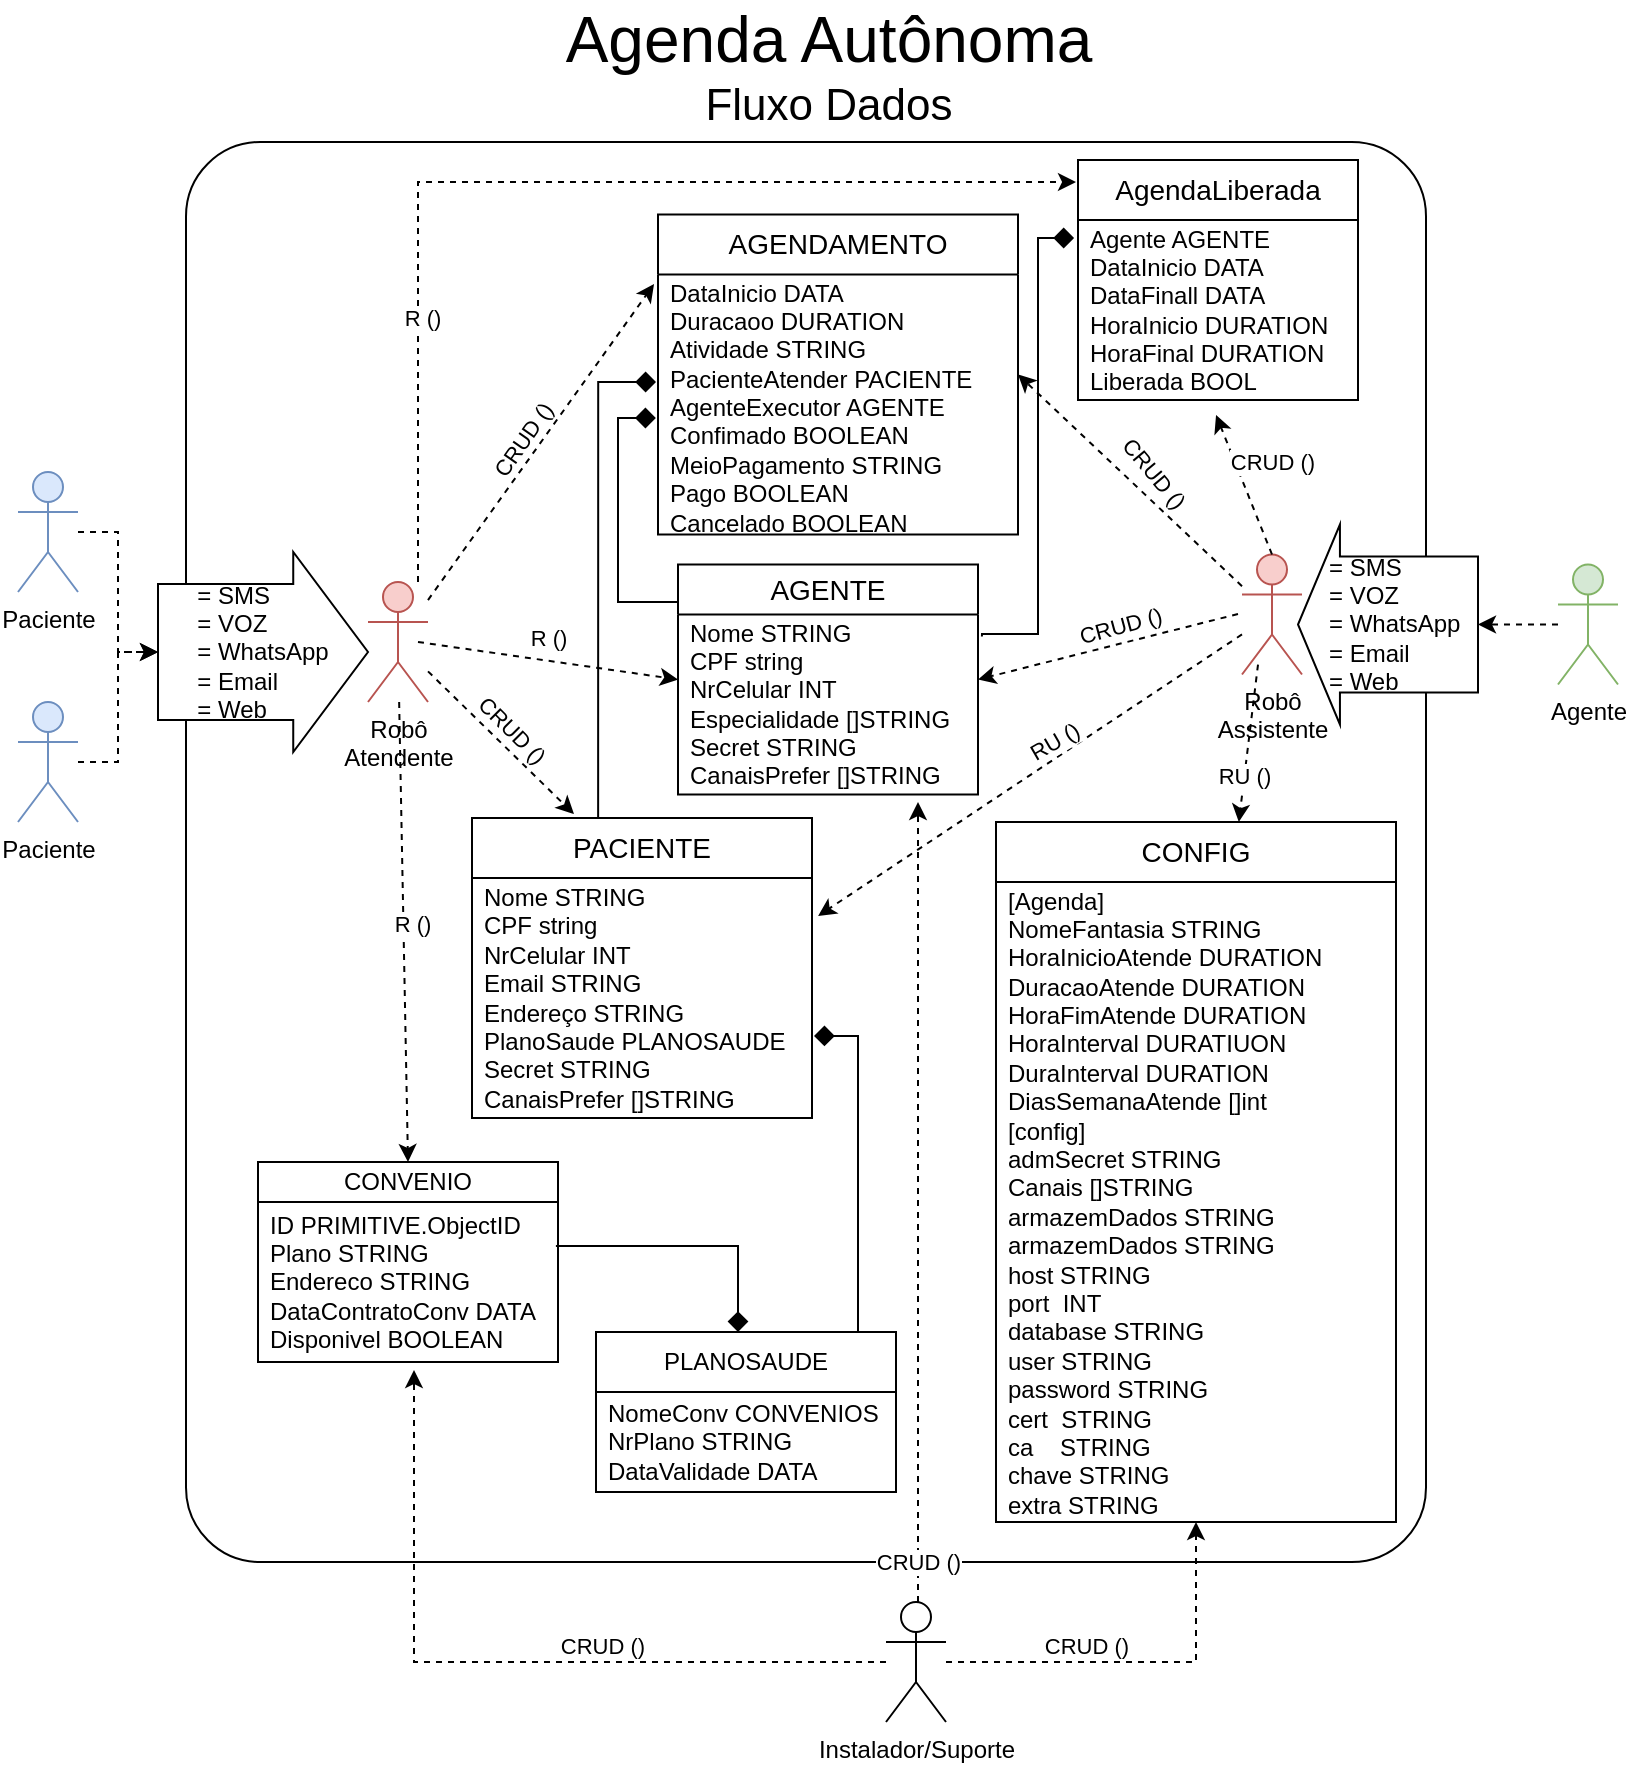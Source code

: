 <mxfile version="22.1.11" type="github" pages="2">
  <diagram name="Página-1" id="RvI4aXW_b_MmsLsYXffE">
    <mxGraphModel dx="1043" dy="1826" grid="1" gridSize="10" guides="1" tooltips="1" connect="1" arrows="1" fold="1" page="1" pageScale="1" pageWidth="827" pageHeight="1169" math="0" shadow="0">
      <root>
        <mxCell id="0" />
        <mxCell id="1" parent="0" />
        <mxCell id="ttyMI5n3wmWFBCh5jmVv-16" value="" style="rounded=1;whiteSpace=wrap;html=1;arcSize=6;" parent="1" vertex="1">
          <mxGeometry x="104" y="-90" width="620" height="710" as="geometry" />
        </mxCell>
        <mxCell id="ttyMI5n3wmWFBCh5jmVv-18" style="edgeStyle=orthogonalEdgeStyle;rounded=0;orthogonalLoop=1;jettySize=auto;html=1;entryX=0;entryY=0.5;entryDx=0;entryDy=0;entryPerimeter=0;dashed=1;" parent="1" source="ttyMI5n3wmWFBCh5jmVv-1" target="ttyMI5n3wmWFBCh5jmVv-32" edge="1">
          <mxGeometry relative="1" as="geometry" />
        </mxCell>
        <mxCell id="ttyMI5n3wmWFBCh5jmVv-1" value="Paciente" style="shape=umlActor;verticalLabelPosition=bottom;verticalAlign=top;html=1;outlineConnect=0;fillColor=#dae8fc;strokeColor=#6c8ebf;" parent="1" vertex="1">
          <mxGeometry x="20" y="75" width="30" height="60" as="geometry" />
        </mxCell>
        <mxCell id="ttyMI5n3wmWFBCh5jmVv-40" style="edgeStyle=orthogonalEdgeStyle;rounded=0;orthogonalLoop=1;jettySize=auto;html=1;entryX=0;entryY=0.5;entryDx=0;entryDy=0;entryPerimeter=0;dashed=1;" parent="1" source="ttyMI5n3wmWFBCh5jmVv-2" target="ttyMI5n3wmWFBCh5jmVv-43" edge="1">
          <mxGeometry relative="1" as="geometry" />
        </mxCell>
        <mxCell id="ttyMI5n3wmWFBCh5jmVv-2" value="Agente" style="shape=umlActor;verticalLabelPosition=bottom;verticalAlign=top;html=1;outlineConnect=0;fillColor=#d5e8d4;strokeColor=#82b366;" parent="1" vertex="1">
          <mxGeometry x="790" y="121.25" width="30" height="60" as="geometry" />
        </mxCell>
        <mxCell id="ttyMI5n3wmWFBCh5jmVv-5" value="Paciente" style="shape=umlActor;verticalLabelPosition=bottom;verticalAlign=top;html=1;outlineConnect=0;fillColor=#dae8fc;strokeColor=#6c8ebf;" parent="1" vertex="1">
          <mxGeometry x="20" y="190" width="30" height="60" as="geometry" />
        </mxCell>
        <mxCell id="ttyMI5n3wmWFBCh5jmVv-12" value="&lt;font style=&quot;font-size: 14px;&quot;&gt;AGENDAMENTO&lt;/font&gt;" style="swimlane;fontStyle=0;childLayout=stackLayout;horizontal=1;startSize=30;horizontalStack=0;resizeParent=1;resizeParentMax=0;resizeLast=0;collapsible=1;marginBottom=0;whiteSpace=wrap;html=1;" parent="1" vertex="1">
          <mxGeometry x="340" y="-53.75" width="180" height="160" as="geometry">
            <mxRectangle x="340" y="-70" width="120" height="30" as="alternateBounds" />
          </mxGeometry>
        </mxCell>
        <mxCell id="ttyMI5n3wmWFBCh5jmVv-13" value="DataInicio DATA&lt;br style=&quot;border-color: var(--border-color); text-align: center;&quot;&gt;&lt;span style=&quot;text-align: center;&quot;&gt;Duracaoo DURATION&lt;/span&gt;&lt;br style=&quot;border-color: var(--border-color); text-align: center;&quot;&gt;&lt;span style=&quot;text-align: center;&quot;&gt;Atividade STRING&lt;/span&gt;&lt;br style=&quot;border-color: var(--border-color); text-align: center;&quot;&gt;PacienteAtender PACIENTE&lt;br style=&quot;border-color: var(--border-color);&quot;&gt;&lt;span style=&quot;text-align: center;&quot;&gt;AgenteExecutor AGENTE&lt;/span&gt;&lt;br style=&quot;border-color: var(--border-color); text-align: center;&quot;&gt;&lt;span style=&quot;text-align: center;&quot;&gt;Confimado BOOLEAN&lt;/span&gt;&lt;span style=&quot;text-align: center;&quot;&gt;&lt;br&gt;MeioPagamento STRING&lt;br&gt;Pago BOOLEAN&lt;br&gt;Cancelado BOOLEAN&lt;br&gt;&lt;/span&gt;" style="text;strokeColor=none;fillColor=none;align=left;verticalAlign=middle;spacingLeft=4;spacingRight=4;overflow=hidden;points=[[0,0.5],[1,0.5]];portConstraint=eastwest;rotatable=0;whiteSpace=wrap;html=1;" parent="ttyMI5n3wmWFBCh5jmVv-12" vertex="1">
          <mxGeometry y="30" width="180" height="130" as="geometry" />
        </mxCell>
        <mxCell id="ttyMI5n3wmWFBCh5jmVv-20" value="" style="endArrow=classic;html=1;rounded=0;entryX=-0.011;entryY=0.037;entryDx=0;entryDy=0;dashed=1;entryPerimeter=0;" parent="1" source="ttyMI5n3wmWFBCh5jmVv-30" target="ttyMI5n3wmWFBCh5jmVv-13" edge="1">
          <mxGeometry width="50" height="50" relative="1" as="geometry">
            <mxPoint x="290" y="150" as="sourcePoint" />
            <mxPoint x="210" y="110" as="targetPoint" />
          </mxGeometry>
        </mxCell>
        <mxCell id="ttyMI5n3wmWFBCh5jmVv-21" value="CRUD ()" style="edgeLabel;html=1;align=center;verticalAlign=middle;resizable=0;points=[];rotation=-55;" parent="ttyMI5n3wmWFBCh5jmVv-20" vertex="1" connectable="0">
          <mxGeometry x="-0.265" y="2" relative="1" as="geometry">
            <mxPoint x="7" y="-21" as="offset" />
          </mxGeometry>
        </mxCell>
        <mxCell id="ttyMI5n3wmWFBCh5jmVv-23" value="&lt;font style=&quot;font-size: 14px;&quot;&gt;PACIENTE&lt;/font&gt;" style="swimlane;fontStyle=0;childLayout=stackLayout;horizontal=1;startSize=30;horizontalStack=0;resizeParent=1;resizeParentMax=0;resizeLast=0;collapsible=1;marginBottom=0;whiteSpace=wrap;html=1;" parent="1" vertex="1">
          <mxGeometry x="247" y="248" width="170" height="150" as="geometry">
            <mxRectangle x="244" y="270" width="90" height="30" as="alternateBounds" />
          </mxGeometry>
        </mxCell>
        <mxCell id="ttyMI5n3wmWFBCh5jmVv-24" value="Nome STRING&lt;br&gt;CPF string&lt;br&gt;NrCelular INT&lt;br&gt;Email STRING&lt;br&gt;Endereço STRING&lt;br&gt;PlanoSaude PLANOSAUDE&lt;br&gt;Secret STRING&lt;br&gt;CanaisPrefer []STRING" style="text;strokeColor=none;fillColor=none;align=left;verticalAlign=middle;spacingLeft=4;spacingRight=4;overflow=hidden;points=[[0,0.5],[1,0.5]];portConstraint=eastwest;rotatable=0;whiteSpace=wrap;html=1;" parent="ttyMI5n3wmWFBCh5jmVv-23" vertex="1">
          <mxGeometry y="30" width="170" height="120" as="geometry" />
        </mxCell>
        <mxCell id="ttyMI5n3wmWFBCh5jmVv-27" value="" style="endArrow=classic;html=1;rounded=0;entryX=0.3;entryY=-0.013;entryDx=0;entryDy=0;dashed=1;entryPerimeter=0;" parent="1" source="ttyMI5n3wmWFBCh5jmVv-30" target="ttyMI5n3wmWFBCh5jmVv-23" edge="1">
          <mxGeometry width="50" height="50" relative="1" as="geometry">
            <mxPoint x="290" y="160" as="sourcePoint" />
            <mxPoint x="364" y="115" as="targetPoint" />
          </mxGeometry>
        </mxCell>
        <mxCell id="ttyMI5n3wmWFBCh5jmVv-28" value="CRUD ()" style="edgeLabel;html=1;align=center;verticalAlign=middle;resizable=0;points=[];rotation=45;fontSize=11;" parent="ttyMI5n3wmWFBCh5jmVv-27" vertex="1" connectable="0">
          <mxGeometry x="-0.265" y="2" relative="1" as="geometry">
            <mxPoint x="14" y="4" as="offset" />
          </mxGeometry>
        </mxCell>
        <mxCell id="ttyMI5n3wmWFBCh5jmVv-57" style="edgeStyle=orthogonalEdgeStyle;rounded=0;orthogonalLoop=1;jettySize=auto;html=1;entryX=0.5;entryY=1;entryDx=0;entryDy=0;dashed=1;" parent="1" source="ttyMI5n3wmWFBCh5jmVv-29" target="ttyMI5n3wmWFBCh5jmVv-53" edge="1">
          <mxGeometry relative="1" as="geometry" />
        </mxCell>
        <mxCell id="OqHoCiCi8qd6q0KAxtsT-16" value="CRUD ()" style="edgeLabel;html=1;align=center;verticalAlign=middle;resizable=0;points=[];" vertex="1" connectable="0" parent="ttyMI5n3wmWFBCh5jmVv-57">
          <mxGeometry x="-0.281" y="1" relative="1" as="geometry">
            <mxPoint y="-7" as="offset" />
          </mxGeometry>
        </mxCell>
        <mxCell id="ttyMI5n3wmWFBCh5jmVv-29" value="Instalador/Suporte" style="shape=umlActor;verticalLabelPosition=bottom;verticalAlign=top;html=1;outlineConnect=0;" parent="1" vertex="1">
          <mxGeometry x="454" y="640" width="30" height="60" as="geometry" />
        </mxCell>
        <mxCell id="ttyMI5n3wmWFBCh5jmVv-30" value="Robô&lt;br&gt;Atendente" style="shape=umlActor;verticalLabelPosition=bottom;verticalAlign=top;html=1;outlineConnect=0;fillColor=#f8cecc;strokeColor=#b85450;" parent="1" vertex="1">
          <mxGeometry x="195" y="130" width="30" height="60" as="geometry" />
        </mxCell>
        <mxCell id="ttyMI5n3wmWFBCh5jmVv-32" value="&lt;div style=&quot;text-align: left;&quot;&gt;&lt;span style=&quot;background-color: initial;&quot;&gt;= SMS&lt;/span&gt;&lt;/div&gt;&lt;div style=&quot;text-align: left;&quot;&gt;&lt;span style=&quot;background-color: initial;&quot;&gt;= VOZ&lt;/span&gt;&lt;/div&gt;&lt;div style=&quot;text-align: left;&quot;&gt;&lt;span style=&quot;background-color: initial;&quot;&gt;= WhatsApp&lt;/span&gt;&lt;/div&gt;&lt;div style=&quot;text-align: left;&quot;&gt;&lt;span style=&quot;background-color: initial;&quot;&gt;= Email&lt;/span&gt;&lt;/div&gt;&lt;div style=&quot;text-align: left;&quot;&gt;&lt;span style=&quot;background-color: initial;&quot;&gt;= Web&lt;/span&gt;&lt;/div&gt;" style="shape=singleArrow;whiteSpace=wrap;html=1;arrowWidth=0.68;arrowSize=0.356;" parent="1" vertex="1">
          <mxGeometry x="90" y="115" width="105" height="100" as="geometry" />
        </mxCell>
        <mxCell id="ttyMI5n3wmWFBCh5jmVv-33" value="&lt;font style=&quot;font-size: 14px;&quot;&gt;AGENTE&lt;/font&gt;" style="swimlane;fontStyle=0;childLayout=stackLayout;horizontal=1;startSize=25;horizontalStack=0;resizeParent=1;resizeParentMax=0;resizeLast=0;collapsible=1;marginBottom=0;whiteSpace=wrap;html=1;" parent="1" vertex="1">
          <mxGeometry x="350" y="121.25" width="150" height="115" as="geometry">
            <mxRectangle x="350" y="95" width="80" height="30" as="alternateBounds" />
          </mxGeometry>
        </mxCell>
        <mxCell id="ttyMI5n3wmWFBCh5jmVv-34" value="Nome STRING&lt;br&gt;CPF string&lt;br&gt;NrCelular INT&lt;br&gt;Especialidade []STRING&lt;br&gt;Secret STRING&lt;br&gt;CanaisPrefer []STRING" style="text;strokeColor=none;fillColor=none;align=left;verticalAlign=middle;spacingLeft=4;spacingRight=4;overflow=hidden;points=[[0,0.5],[1,0.5]];portConstraint=eastwest;rotatable=0;whiteSpace=wrap;html=1;" parent="ttyMI5n3wmWFBCh5jmVv-33" vertex="1">
          <mxGeometry y="25" width="150" height="90" as="geometry" />
        </mxCell>
        <mxCell id="ttyMI5n3wmWFBCh5jmVv-39" value="Robô&lt;br&gt;Assistente" style="shape=umlActor;verticalLabelPosition=bottom;verticalAlign=top;html=1;outlineConnect=0;fillColor=#f8cecc;strokeColor=#b85450;" parent="1" vertex="1">
          <mxGeometry x="632" y="116.25" width="30" height="60" as="geometry" />
        </mxCell>
        <mxCell id="ttyMI5n3wmWFBCh5jmVv-43" value="&lt;div style=&quot;border-color: var(--border-color); text-align: left;&quot;&gt;&amp;nbsp; = SMS&lt;/div&gt;&lt;div style=&quot;border-color: var(--border-color); text-align: left;&quot;&gt;&lt;span style=&quot;border-color: var(--border-color); background-color: initial;&quot;&gt;&amp;nbsp; = VOZ&lt;/span&gt;&lt;/div&gt;&lt;div style=&quot;border-color: var(--border-color); text-align: left;&quot;&gt;&lt;span style=&quot;border-color: var(--border-color); background-color: initial;&quot;&gt;&amp;nbsp; = WhatsApp&lt;/span&gt;&lt;/div&gt;&lt;div style=&quot;border-color: var(--border-color); text-align: left;&quot;&gt;&lt;span style=&quot;border-color: var(--border-color); background-color: initial;&quot;&gt;&amp;nbsp; = Email&lt;/span&gt;&lt;/div&gt;&lt;div style=&quot;border-color: var(--border-color); text-align: left;&quot;&gt;&lt;span style=&quot;border-color: var(--border-color); background-color: initial;&quot;&gt;&amp;nbsp; = Web&lt;/span&gt;&lt;/div&gt;" style="shape=singleArrow;direction=west;whiteSpace=wrap;html=1;arrowWidth=0.68;arrowSize=0.233;" parent="1" vertex="1">
          <mxGeometry x="660" y="101.25" width="90" height="100" as="geometry" />
        </mxCell>
        <mxCell id="ttyMI5n3wmWFBCh5jmVv-45" value="" style="endArrow=classic;html=1;rounded=0;entryX=0;entryY=0.5;entryDx=0;entryDy=0;dashed=1;" parent="1" target="ttyMI5n3wmWFBCh5jmVv-33" edge="1">
          <mxGeometry width="50" height="50" relative="1" as="geometry">
            <mxPoint x="220" y="160" as="sourcePoint" />
            <mxPoint x="425" y="155" as="targetPoint" />
          </mxGeometry>
        </mxCell>
        <mxCell id="ttyMI5n3wmWFBCh5jmVv-46" value="R ()" style="edgeLabel;html=1;align=center;verticalAlign=middle;resizable=0;points=[];rotation=0;" parent="ttyMI5n3wmWFBCh5jmVv-45" vertex="1" connectable="0">
          <mxGeometry x="-0.265" y="2" relative="1" as="geometry">
            <mxPoint x="16" y="-7" as="offset" />
          </mxGeometry>
        </mxCell>
        <mxCell id="ttyMI5n3wmWFBCh5jmVv-47" value="" style="endArrow=classic;html=1;rounded=0;dashed=1;entryX=1.018;entryY=0.158;entryDx=0;entryDy=0;entryPerimeter=0;" parent="1" source="ttyMI5n3wmWFBCh5jmVv-39" target="ttyMI5n3wmWFBCh5jmVv-24" edge="1">
          <mxGeometry width="50" height="50" relative="1" as="geometry">
            <mxPoint x="260" y="155" as="sourcePoint" />
            <mxPoint x="690" y="520" as="targetPoint" />
          </mxGeometry>
        </mxCell>
        <mxCell id="ttyMI5n3wmWFBCh5jmVv-63" value="RU ()" style="edgeLabel;html=1;align=center;verticalAlign=middle;resizable=0;points=[];rotation=-30;" parent="ttyMI5n3wmWFBCh5jmVv-47" vertex="1" connectable="0">
          <mxGeometry x="0.331" y="1" relative="1" as="geometry">
            <mxPoint x="46" y="-41" as="offset" />
          </mxGeometry>
        </mxCell>
        <mxCell id="ttyMI5n3wmWFBCh5jmVv-49" value="" style="endArrow=classic;html=1;rounded=0;entryX=1;entryY=0.5;entryDx=0;entryDy=0;dashed=1;" parent="1" target="ttyMI5n3wmWFBCh5jmVv-33" edge="1">
          <mxGeometry width="50" height="50" relative="1" as="geometry">
            <mxPoint x="630" y="146" as="sourcePoint" />
            <mxPoint x="515" y="155" as="targetPoint" />
          </mxGeometry>
        </mxCell>
        <mxCell id="ttyMI5n3wmWFBCh5jmVv-50" value="&lt;font style=&quot;font-size: 11px;&quot;&gt;CRUD ()&lt;/font&gt;" style="edgeLabel;html=1;align=center;verticalAlign=middle;resizable=0;points=[];rotation=-15;" parent="ttyMI5n3wmWFBCh5jmVv-49" vertex="1" connectable="0">
          <mxGeometry x="-0.265" y="2" relative="1" as="geometry">
            <mxPoint x="-12" y="-8" as="offset" />
          </mxGeometry>
        </mxCell>
        <mxCell id="ttyMI5n3wmWFBCh5jmVv-51" value="" style="endArrow=classic;html=1;rounded=0;entryX=1;entryY=0.5;entryDx=0;entryDy=0;dashed=1;" parent="1" source="ttyMI5n3wmWFBCh5jmVv-39" target="ttyMI5n3wmWFBCh5jmVv-12" edge="1">
          <mxGeometry width="50" height="50" relative="1" as="geometry">
            <mxPoint x="260" y="150" as="sourcePoint" />
            <mxPoint x="410" y="95" as="targetPoint" />
          </mxGeometry>
        </mxCell>
        <mxCell id="ttyMI5n3wmWFBCh5jmVv-52" value="CRUD ()" style="edgeLabel;html=1;align=center;verticalAlign=middle;resizable=0;points=[];rotation=50;" parent="ttyMI5n3wmWFBCh5jmVv-51" vertex="1" connectable="0">
          <mxGeometry x="-0.265" y="2" relative="1" as="geometry">
            <mxPoint x="-2" y="-20" as="offset" />
          </mxGeometry>
        </mxCell>
        <mxCell id="ttyMI5n3wmWFBCh5jmVv-53" value="&lt;font style=&quot;font-size: 14px;&quot;&gt;CONFIG&lt;/font&gt;" style="swimlane;fontStyle=0;childLayout=stackLayout;horizontal=1;startSize=30;horizontalStack=0;resizeParent=1;resizeParentMax=0;resizeLast=0;collapsible=1;marginBottom=0;whiteSpace=wrap;html=1;" parent="1" vertex="1">
          <mxGeometry x="509" y="250" width="200" height="350" as="geometry">
            <mxRectangle x="520" y="250" width="140" height="30" as="alternateBounds" />
          </mxGeometry>
        </mxCell>
        <mxCell id="ttyMI5n3wmWFBCh5jmVv-54" value="[Agenda]&lt;br&gt;NomeFantasia STRING&lt;br&gt;HoraInicioAtende DURATION&lt;br&gt;DuracaoAtende DURATION&lt;br&gt;HoraFimAtende DURATION&lt;br&gt;HoraInterval DURATIUON&lt;br&gt;DuraInterval DURATION&lt;br&gt;DiasSemanaAtende []int&lt;br&gt;[config]&lt;br&gt;admSecret STRING&lt;br&gt;Canais []STRING&lt;br&gt;armazemDados STRING&lt;br&gt;&lt;div&gt;armazemDados STRING&lt;/div&gt;&lt;div&gt;host STRING&lt;/div&gt;&lt;div&gt;port&amp;nbsp; INT&lt;/div&gt;&lt;div&gt;database STRING&lt;/div&gt;&lt;div&gt;user STRING&lt;/div&gt;&lt;div&gt;password STRING&lt;/div&gt;&lt;div&gt;cert&amp;nbsp; STRING&lt;/div&gt;&lt;div&gt;ca&amp;nbsp; &amp;nbsp; STRING&lt;/div&gt;&lt;div&gt;chave STRING&lt;/div&gt;&lt;div&gt;extra STRING&lt;/div&gt;" style="text;strokeColor=none;fillColor=none;align=left;verticalAlign=middle;spacingLeft=4;spacingRight=4;overflow=hidden;points=[[0,0.5],[1,0.5]];portConstraint=eastwest;rotatable=0;whiteSpace=wrap;html=1;" parent="ttyMI5n3wmWFBCh5jmVv-53" vertex="1">
          <mxGeometry y="30" width="200" height="320" as="geometry" />
        </mxCell>
        <mxCell id="ttyMI5n3wmWFBCh5jmVv-68" style="edgeStyle=orthogonalEdgeStyle;rounded=0;orthogonalLoop=1;jettySize=auto;html=1;entryX=0;entryY=0.5;entryDx=0;entryDy=0;entryPerimeter=0;dashed=1;" parent="1" source="ttyMI5n3wmWFBCh5jmVv-5" target="ttyMI5n3wmWFBCh5jmVv-32" edge="1">
          <mxGeometry relative="1" as="geometry" />
        </mxCell>
        <mxCell id="ttyMI5n3wmWFBCh5jmVv-79" value="PLANOSAUDE" style="swimlane;fontStyle=0;childLayout=stackLayout;horizontal=1;startSize=30;horizontalStack=0;resizeParent=1;resizeParentMax=0;resizeLast=0;collapsible=1;marginBottom=0;whiteSpace=wrap;html=1;" parent="1" vertex="1">
          <mxGeometry x="309" y="505" width="150" height="80" as="geometry">
            <mxRectangle x="110" y="320" width="120" height="30" as="alternateBounds" />
          </mxGeometry>
        </mxCell>
        <mxCell id="ttyMI5n3wmWFBCh5jmVv-80" value="NomeConv CONVENIOS&lt;br&gt;NrPlano STRING&lt;br&gt;DataValidade DATA" style="text;strokeColor=none;fillColor=none;align=left;verticalAlign=middle;spacingLeft=4;spacingRight=4;overflow=hidden;points=[[0,0.5],[1,0.5]];portConstraint=eastwest;rotatable=0;whiteSpace=wrap;html=1;" parent="ttyMI5n3wmWFBCh5jmVv-79" vertex="1">
          <mxGeometry y="30" width="150" height="50" as="geometry" />
        </mxCell>
        <mxCell id="ttyMI5n3wmWFBCh5jmVv-88" style="edgeStyle=orthogonalEdgeStyle;rounded=0;orthogonalLoop=1;jettySize=auto;html=1;endArrow=none;endFill=0;endSize=8;startArrow=diamond;startFill=1;startSize=8;exitX=-0.006;exitY=0.552;exitDx=0;exitDy=0;exitPerimeter=0;" parent="1" source="ttyMI5n3wmWFBCh5jmVv-13" target="ttyMI5n3wmWFBCh5jmVv-33" edge="1">
          <mxGeometry relative="1" as="geometry">
            <Array as="points">
              <mxPoint x="320" y="48" />
              <mxPoint x="320" y="140" />
            </Array>
          </mxGeometry>
        </mxCell>
        <mxCell id="ttyMI5n3wmWFBCh5jmVv-96" style="edgeStyle=orthogonalEdgeStyle;rounded=0;orthogonalLoop=1;jettySize=auto;html=1;dashed=1;" parent="1" source="ttyMI5n3wmWFBCh5jmVv-29" edge="1">
          <mxGeometry relative="1" as="geometry">
            <mxPoint x="470" y="240" as="targetPoint" />
            <Array as="points">
              <mxPoint x="470" y="480" />
              <mxPoint x="470" y="480" />
            </Array>
          </mxGeometry>
        </mxCell>
        <mxCell id="ttyMI5n3wmWFBCh5jmVv-97" value="CRUD ()" style="edgeLabel;html=1;align=center;verticalAlign=middle;resizable=0;points=[];" parent="ttyMI5n3wmWFBCh5jmVv-96" vertex="1" connectable="0">
          <mxGeometry x="-0.811" y="-2" relative="1" as="geometry">
            <mxPoint x="-2" y="18" as="offset" />
          </mxGeometry>
        </mxCell>
        <mxCell id="ttyMI5n3wmWFBCh5jmVv-98" value="&lt;font style=&quot;&quot;&gt;&lt;span style=&quot;font-size: 32px;&quot;&gt;Agenda Autônoma&lt;/span&gt;&lt;br&gt;&lt;font style=&quot;font-size: 22px;&quot;&gt;Fluxo Dados&lt;/font&gt;&lt;br&gt;&lt;/font&gt;" style="text;html=1;strokeColor=none;fillColor=none;align=center;verticalAlign=middle;whiteSpace=wrap;rounded=0;" parent="1" vertex="1">
          <mxGeometry x="277.5" y="-158" width="295" height="60" as="geometry" />
        </mxCell>
        <mxCell id="oHQgxO5rTHqYBSSi9ZZQ-2" style="edgeStyle=orthogonalEdgeStyle;rounded=0;orthogonalLoop=1;jettySize=auto;html=1;endArrow=none;endFill=0;endSize=8;startSize=8;startArrow=diamond;startFill=1;entryX=0.371;entryY=0;entryDx=0;entryDy=0;entryPerimeter=0;" edge="1" parent="1" target="ttyMI5n3wmWFBCh5jmVv-23">
          <mxGeometry relative="1" as="geometry">
            <mxPoint x="339" y="30" as="sourcePoint" />
            <mxPoint x="310" y="240" as="targetPoint" />
            <Array as="points">
              <mxPoint x="310" y="30" />
            </Array>
          </mxGeometry>
        </mxCell>
        <mxCell id="oHQgxO5rTHqYBSSi9ZZQ-5" value="" style="endArrow=classic;html=1;rounded=0;dashed=1;exitX=0.267;exitY=0.917;exitDx=0;exitDy=0;exitPerimeter=0;" edge="1" parent="1" source="ttyMI5n3wmWFBCh5jmVv-39" target="ttyMI5n3wmWFBCh5jmVv-53">
          <mxGeometry width="50" height="50" relative="1" as="geometry">
            <mxPoint x="642" y="165" as="sourcePoint" />
            <mxPoint x="419" y="314" as="targetPoint" />
          </mxGeometry>
        </mxCell>
        <mxCell id="oHQgxO5rTHqYBSSi9ZZQ-6" value="RU ()" style="edgeLabel;html=1;align=center;verticalAlign=middle;resizable=0;points=[];rotation=0;" vertex="1" connectable="0" parent="oHQgxO5rTHqYBSSi9ZZQ-5">
          <mxGeometry x="0.331" y="1" relative="1" as="geometry">
            <mxPoint x="-2" y="3" as="offset" />
          </mxGeometry>
        </mxCell>
        <mxCell id="OqHoCiCi8qd6q0KAxtsT-1" value="&lt;font style=&quot;font-size: 14px;&quot;&gt;AgendaLiberada&lt;/font&gt;" style="swimlane;fontStyle=0;childLayout=stackLayout;horizontal=1;startSize=30;horizontalStack=0;resizeParent=1;resizeParentMax=0;resizeLast=0;collapsible=1;marginBottom=0;whiteSpace=wrap;html=1;" vertex="1" parent="1">
          <mxGeometry x="550" y="-81" width="140" height="120" as="geometry" />
        </mxCell>
        <mxCell id="OqHoCiCi8qd6q0KAxtsT-2" value="Agente AGENTE&lt;br&gt;DataInicio DATA&lt;br&gt;DataFinall DATA&lt;br&gt;HoraInicio DURATION&lt;br&gt;HoraFinal DURATION&lt;br&gt;Liberada BOOL" style="text;strokeColor=none;fillColor=none;align=left;verticalAlign=middle;spacingLeft=4;spacingRight=4;overflow=hidden;points=[[0,0.5],[1,0.5]];portConstraint=eastwest;rotatable=0;whiteSpace=wrap;html=1;" vertex="1" parent="OqHoCiCi8qd6q0KAxtsT-1">
          <mxGeometry y="30" width="140" height="90" as="geometry" />
        </mxCell>
        <mxCell id="OqHoCiCi8qd6q0KAxtsT-6" value="" style="endArrow=classic;html=1;rounded=0;entryX=0.493;entryY=1.083;entryDx=0;entryDy=0;dashed=1;entryPerimeter=0;exitX=0.5;exitY=0;exitDx=0;exitDy=0;exitPerimeter=0;" edge="1" parent="1" source="ttyMI5n3wmWFBCh5jmVv-39" target="OqHoCiCi8qd6q0KAxtsT-2">
          <mxGeometry width="50" height="50" relative="1" as="geometry">
            <mxPoint x="642" y="138" as="sourcePoint" />
            <mxPoint x="528" y="9" as="targetPoint" />
          </mxGeometry>
        </mxCell>
        <mxCell id="OqHoCiCi8qd6q0KAxtsT-7" value="CRUD ()" style="edgeLabel;html=1;align=center;verticalAlign=middle;resizable=0;points=[];rotation=0;" vertex="1" connectable="0" parent="OqHoCiCi8qd6q0KAxtsT-6">
          <mxGeometry x="-0.265" y="2" relative="1" as="geometry">
            <mxPoint x="12" y="-22" as="offset" />
          </mxGeometry>
        </mxCell>
        <mxCell id="OqHoCiCi8qd6q0KAxtsT-9" style="edgeStyle=orthogonalEdgeStyle;rounded=0;orthogonalLoop=1;jettySize=auto;html=1;dashed=1;" edge="1" parent="1" source="ttyMI5n3wmWFBCh5jmVv-30">
          <mxGeometry relative="1" as="geometry">
            <mxPoint x="549" y="-70" as="targetPoint" />
            <Array as="points">
              <mxPoint x="220" y="-70" />
            </Array>
          </mxGeometry>
        </mxCell>
        <mxCell id="OqHoCiCi8qd6q0KAxtsT-10" value="R ()" style="edgeLabel;html=1;align=center;verticalAlign=middle;resizable=0;points=[];" vertex="1" connectable="0" parent="OqHoCiCi8qd6q0KAxtsT-9">
          <mxGeometry x="-0.501" y="-2" relative="1" as="geometry">
            <mxPoint as="offset" />
          </mxGeometry>
        </mxCell>
        <mxCell id="OqHoCiCi8qd6q0KAxtsT-11" value="" style="endArrow=classic;html=1;rounded=0;entryX=0.5;entryY=0;entryDx=0;entryDy=0;dashed=1;" edge="1" parent="1" source="ttyMI5n3wmWFBCh5jmVv-30" target="OqHoCiCi8qd6q0KAxtsT-21">
          <mxGeometry width="50" height="50" relative="1" as="geometry">
            <mxPoint x="170" y="233" as="sourcePoint" />
            <mxPoint x="303" y="248" as="targetPoint" />
          </mxGeometry>
        </mxCell>
        <mxCell id="OqHoCiCi8qd6q0KAxtsT-12" value="R ()" style="edgeLabel;html=1;align=center;verticalAlign=middle;resizable=0;points=[];rotation=0;" vertex="1" connectable="0" parent="OqHoCiCi8qd6q0KAxtsT-11">
          <mxGeometry x="-0.265" y="2" relative="1" as="geometry">
            <mxPoint x="3" y="26" as="offset" />
          </mxGeometry>
        </mxCell>
        <mxCell id="OqHoCiCi8qd6q0KAxtsT-13" style="edgeStyle=orthogonalEdgeStyle;rounded=0;orthogonalLoop=1;jettySize=auto;html=1;entryX=0.52;entryY=1.05;entryDx=0;entryDy=0;entryPerimeter=0;dashed=1;" edge="1" parent="1" source="ttyMI5n3wmWFBCh5jmVv-29" target="OqHoCiCi8qd6q0KAxtsT-22">
          <mxGeometry relative="1" as="geometry">
            <mxPoint x="160" y="400" as="targetPoint" />
            <Array as="points">
              <mxPoint x="218" y="670" />
            </Array>
          </mxGeometry>
        </mxCell>
        <mxCell id="OqHoCiCi8qd6q0KAxtsT-14" value="CRUD ()" style="edgeLabel;html=1;align=center;verticalAlign=middle;resizable=0;points=[];" vertex="1" connectable="0" parent="OqHoCiCi8qd6q0KAxtsT-13">
          <mxGeometry x="-0.255" y="-1" relative="1" as="geometry">
            <mxPoint y="-7" as="offset" />
          </mxGeometry>
        </mxCell>
        <mxCell id="OqHoCiCi8qd6q0KAxtsT-21" value="CONVENIO" style="swimlane;fontStyle=0;childLayout=stackLayout;horizontal=1;startSize=20;horizontalStack=0;resizeParent=1;resizeParentMax=0;resizeLast=0;collapsible=1;marginBottom=0;whiteSpace=wrap;html=1;" vertex="1" parent="1">
          <mxGeometry x="140" y="420" width="150" height="100" as="geometry" />
        </mxCell>
        <mxCell id="OqHoCiCi8qd6q0KAxtsT-22" value="ID PRIMITIVE.ObjectID&lt;br&gt;Plano STRING&lt;br&gt;Endereco STRING&lt;br&gt;DataContratoConv DATA&lt;br&gt;Disponivel BOOLEAN" style="text;strokeColor=none;fillColor=none;align=left;verticalAlign=middle;spacingLeft=4;spacingRight=4;overflow=hidden;points=[[0,0.5],[1,0.5]];portConstraint=eastwest;rotatable=0;whiteSpace=wrap;html=1;" vertex="1" parent="OqHoCiCi8qd6q0KAxtsT-21">
          <mxGeometry y="20" width="150" height="80" as="geometry" />
        </mxCell>
        <mxCell id="OqHoCiCi8qd6q0KAxtsT-30" style="edgeStyle=orthogonalEdgeStyle;rounded=0;orthogonalLoop=1;jettySize=auto;html=1;exitX=1.006;exitY=0.658;exitDx=0;exitDy=0;exitPerimeter=0;endArrow=none;endFill=0;endSize=8;startArrow=diamond;startFill=1;startSize=8;" edge="1" parent="1" source="ttyMI5n3wmWFBCh5jmVv-24" target="ttyMI5n3wmWFBCh5jmVv-79">
          <mxGeometry relative="1" as="geometry">
            <mxPoint x="225" y="360" as="targetPoint" />
            <Array as="points">
              <mxPoint x="440" y="357" />
            </Array>
          </mxGeometry>
        </mxCell>
        <mxCell id="OqHoCiCi8qd6q0KAxtsT-31" style="edgeStyle=orthogonalEdgeStyle;rounded=0;orthogonalLoop=1;jettySize=auto;html=1;entryX=0.993;entryY=0.275;entryDx=0;entryDy=0;entryPerimeter=0;endArrow=none;endFill=0;endSize=8;startArrow=diamond;startFill=1;startSize=8;" edge="1" parent="1" source="ttyMI5n3wmWFBCh5jmVv-79" target="OqHoCiCi8qd6q0KAxtsT-22">
          <mxGeometry relative="1" as="geometry">
            <Array as="points">
              <mxPoint x="380" y="462" />
            </Array>
          </mxGeometry>
        </mxCell>
        <mxCell id="uEIRc6HmcpmgjA7vwxGk-1" style="edgeStyle=orthogonalEdgeStyle;rounded=0;orthogonalLoop=1;jettySize=auto;html=1;entryX=1.013;entryY=0.122;entryDx=0;entryDy=0;entryPerimeter=0;endArrow=none;endFill=0;strokeWidth=1;endSize=8;exitX=-0.014;exitY=0.1;exitDx=0;exitDy=0;exitPerimeter=0;startArrow=diamond;startFill=1;targetPerimeterSpacing=0;sourcePerimeterSpacing=0;startSize=8;" edge="1" parent="1" source="OqHoCiCi8qd6q0KAxtsT-2" target="ttyMI5n3wmWFBCh5jmVv-34">
          <mxGeometry relative="1" as="geometry">
            <Array as="points">
              <mxPoint x="530" y="-42" />
              <mxPoint x="530" y="156" />
            </Array>
          </mxGeometry>
        </mxCell>
      </root>
    </mxGraphModel>
  </diagram>
  <diagram id="xfZqCWUEtmpg2or-IpYE" name="Página-2">
    <mxGraphModel dx="1043" dy="1826" grid="1" gridSize="10" guides="1" tooltips="1" connect="1" arrows="1" fold="1" page="1" pageScale="1" pageWidth="827" pageHeight="1169" math="0" shadow="0">
      <root>
        <mxCell id="0" />
        <mxCell id="1" parent="0" />
        <mxCell id="DImor14-sqESv2ocuiJG-1" value="" style="rounded=1;whiteSpace=wrap;html=1;arcSize=6;" vertex="1" parent="1">
          <mxGeometry x="106" y="-90" width="620" height="420" as="geometry" />
        </mxCell>
        <mxCell id="DImor14-sqESv2ocuiJG-3" value="Paciente" style="shape=umlActor;verticalLabelPosition=bottom;verticalAlign=top;html=1;outlineConnect=0;fillColor=#dae8fc;strokeColor=#6c8ebf;" vertex="1" parent="1">
          <mxGeometry x="10" y="120" width="30" height="60" as="geometry" />
        </mxCell>
        <mxCell id="DImor14-sqESv2ocuiJG-5" value="Agente" style="shape=umlActor;verticalLabelPosition=bottom;verticalAlign=top;html=1;outlineConnect=0;fillColor=#d5e8d4;strokeColor=#82b366;" vertex="1" parent="1">
          <mxGeometry x="793" y="120" width="30" height="60" as="geometry" />
        </mxCell>
        <mxCell id="DImor14-sqESv2ocuiJG-18" value="Robô&lt;br&gt;Atendente" style="shape=umlActor;verticalLabelPosition=bottom;verticalAlign=top;html=1;outlineConnect=0;fillColor=#f8cecc;strokeColor=#b85450;" vertex="1" parent="1">
          <mxGeometry x="188" y="120" width="30" height="60" as="geometry" />
        </mxCell>
        <mxCell id="DImor14-sqESv2ocuiJG-22" value="Robô&lt;br&gt;Assistente" style="shape=umlActor;verticalLabelPosition=bottom;verticalAlign=top;html=1;outlineConnect=0;fillColor=#f8cecc;strokeColor=#b85450;" vertex="1" parent="1">
          <mxGeometry x="621" y="120" width="30" height="60" as="geometry" />
        </mxCell>
        <mxCell id="DImor14-sqESv2ocuiJG-40" value="&lt;font style=&quot;&quot;&gt;&lt;span style=&quot;font-size: 32px;&quot;&gt;Agenda Autônoma&lt;/span&gt;&lt;br&gt;&lt;font style=&quot;font-size: 22px;&quot;&gt;Mensagens&lt;/font&gt;&lt;br&gt;&lt;/font&gt;" style="text;html=1;strokeColor=none;fillColor=none;align=center;verticalAlign=middle;whiteSpace=wrap;rounded=0;" vertex="1" parent="1">
          <mxGeometry x="279.5" y="-150" width="295" height="60" as="geometry" />
        </mxCell>
        <mxCell id="KB0z8uDcS_7inC11dXq5-7" style="edgeStyle=orthogonalEdgeStyle;rounded=0;orthogonalLoop=1;jettySize=auto;html=1;" edge="1" parent="1" source="KB0z8uDcS_7inC11dXq5-3" target="DImor14-sqESv2ocuiJG-18">
          <mxGeometry relative="1" as="geometry" />
        </mxCell>
        <mxCell id="KB0z8uDcS_7inC11dXq5-10" value="LerAgenda()" style="edgeLabel;html=1;align=center;verticalAlign=middle;resizable=0;points=[];" vertex="1" connectable="0" parent="KB0z8uDcS_7inC11dXq5-7">
          <mxGeometry x="-0.082" y="-2" relative="1" as="geometry">
            <mxPoint x="-1" y="-7" as="offset" />
          </mxGeometry>
        </mxCell>
        <mxCell id="KB0z8uDcS_7inC11dXq5-9" style="edgeStyle=orthogonalEdgeStyle;rounded=0;orthogonalLoop=1;jettySize=auto;html=1;" edge="1" parent="1" source="KB0z8uDcS_7inC11dXq5-3" target="DImor14-sqESv2ocuiJG-22">
          <mxGeometry relative="1" as="geometry" />
        </mxCell>
        <mxCell id="KB0z8uDcS_7inC11dXq5-13" value="LerAgenda()" style="edgeLabel;html=1;align=center;verticalAlign=middle;resizable=0;points=[];" vertex="1" connectable="0" parent="KB0z8uDcS_7inC11dXq5-9">
          <mxGeometry x="-0.065" y="-1" relative="1" as="geometry">
            <mxPoint y="-9" as="offset" />
          </mxGeometry>
        </mxCell>
        <mxCell id="KB0z8uDcS_7inC11dXq5-3" value="Agenda" style="rounded=1;whiteSpace=wrap;html=1;fontSize=14;" vertex="1" parent="1">
          <mxGeometry x="356" y="120" width="120" height="60" as="geometry" />
        </mxCell>
        <mxCell id="KB0z8uDcS_7inC11dXq5-14" value="&lt;div style=&quot;border-color: var(--border-color); text-align: left;&quot;&gt;&amp;nbsp; = SMS&lt;/div&gt;&lt;div style=&quot;border-color: var(--border-color); text-align: left;&quot;&gt;&amp;nbsp; = VOZ&lt;/div&gt;&lt;div style=&quot;border-color: var(--border-color); text-align: left;&quot;&gt;&lt;span style=&quot;border-color: var(--border-color); background-color: initial;&quot;&gt;&amp;nbsp; = WhatsApp&lt;/span&gt;&lt;/div&gt;&lt;div style=&quot;border-color: var(--border-color); text-align: left;&quot;&gt;&lt;span style=&quot;border-color: var(--border-color); background-color: initial;&quot;&gt;&amp;nbsp; = Email&lt;/span&gt;&lt;/div&gt;&lt;div style=&quot;border-color: var(--border-color); text-align: left;&quot;&gt;&lt;span style=&quot;border-color: var(--border-color); background-color: initial;&quot;&gt;&amp;nbsp; = Web&lt;/span&gt;&lt;/div&gt;" style="shape=doubleArrow;whiteSpace=wrap;html=1;arrowWidth=0.76;arrowSize=0.258;" vertex="1" parent="1">
          <mxGeometry x="52" y="100" width="120" height="100" as="geometry" />
        </mxCell>
        <mxCell id="KB0z8uDcS_7inC11dXq5-15" value="&lt;div style=&quot;border-color: var(--border-color); text-align: left;&quot;&gt;&amp;nbsp; = SMS&lt;/div&gt;&lt;div style=&quot;border-color: var(--border-color); text-align: left;&quot;&gt;&amp;nbsp; = VOZ&lt;/div&gt;&lt;div style=&quot;border-color: var(--border-color); text-align: left;&quot;&gt;&lt;span style=&quot;border-color: var(--border-color); background-color: initial;&quot;&gt;&amp;nbsp; = WhatsApp&lt;/span&gt;&lt;/div&gt;&lt;div style=&quot;border-color: var(--border-color); text-align: left;&quot;&gt;&lt;span style=&quot;border-color: var(--border-color); background-color: initial;&quot;&gt;&amp;nbsp; = Email&lt;/span&gt;&lt;/div&gt;&lt;div style=&quot;border-color: var(--border-color); text-align: left;&quot;&gt;&lt;span style=&quot;border-color: var(--border-color); background-color: initial;&quot;&gt;&amp;nbsp; = Web&lt;/span&gt;&lt;/div&gt;" style="shape=doubleArrow;whiteSpace=wrap;html=1;arrowWidth=0.76;arrowSize=0.258;" vertex="1" parent="1">
          <mxGeometry x="666" y="100" width="120" height="100" as="geometry" />
        </mxCell>
        <mxCell id="AwW80v-Yt_I2zpIe9SIB-1" value="&lt;font style=&quot;font-size: 14px;&quot;&gt;Armazem de Dados&lt;/font&gt;" style="shape=cylinder3;whiteSpace=wrap;html=1;boundedLbl=1;backgroundOutline=1;size=15;" vertex="1" parent="1">
          <mxGeometry x="359" y="-50" width="114" height="100" as="geometry" />
        </mxCell>
        <mxCell id="AwW80v-Yt_I2zpIe9SIB-2" style="edgeStyle=orthogonalEdgeStyle;rounded=0;orthogonalLoop=1;jettySize=auto;html=1;entryX=0.5;entryY=1;entryDx=0;entryDy=0;entryPerimeter=0;startArrow=classic;startFill=1;endArrow=classic;endFill=1;" edge="1" parent="1" source="KB0z8uDcS_7inC11dXq5-3" target="AwW80v-Yt_I2zpIe9SIB-1">
          <mxGeometry relative="1" as="geometry" />
        </mxCell>
        <mxCell id="AwW80v-Yt_I2zpIe9SIB-3" value="Ler e Gravar Dados()" style="edgeLabel;html=1;align=center;verticalAlign=middle;resizable=0;points=[];" vertex="1" connectable="0" parent="AwW80v-Yt_I2zpIe9SIB-2">
          <mxGeometry x="0.164" y="1" relative="1" as="geometry">
            <mxPoint as="offset" />
          </mxGeometry>
        </mxCell>
        <mxCell id="0ksoA1SEGpXH-Pt2JMhK-2" style="edgeStyle=orthogonalEdgeStyle;rounded=0;orthogonalLoop=1;jettySize=auto;html=1;entryX=0.5;entryY=1;entryDx=0;entryDy=0;" edge="1" parent="1" source="0ksoA1SEGpXH-Pt2JMhK-1" target="KB0z8uDcS_7inC11dXq5-3">
          <mxGeometry relative="1" as="geometry" />
        </mxCell>
        <mxCell id="0ksoA1SEGpXH-Pt2JMhK-5" value="Gravar Dados()" style="edgeLabel;html=1;align=center;verticalAlign=middle;resizable=0;points=[];" vertex="1" connectable="0" parent="0ksoA1SEGpXH-Pt2JMhK-2">
          <mxGeometry x="0.033" y="-1" relative="1" as="geometry">
            <mxPoint as="offset" />
          </mxGeometry>
        </mxCell>
        <mxCell id="0ksoA1SEGpXH-Pt2JMhK-1" value="Instalador/Suporte" style="shape=umlActor;verticalLabelPosition=bottom;verticalAlign=top;html=1;outlineConnect=0;" vertex="1" parent="1">
          <mxGeometry x="401" y="240" width="30" height="60" as="geometry" />
        </mxCell>
      </root>
    </mxGraphModel>
  </diagram>
</mxfile>
